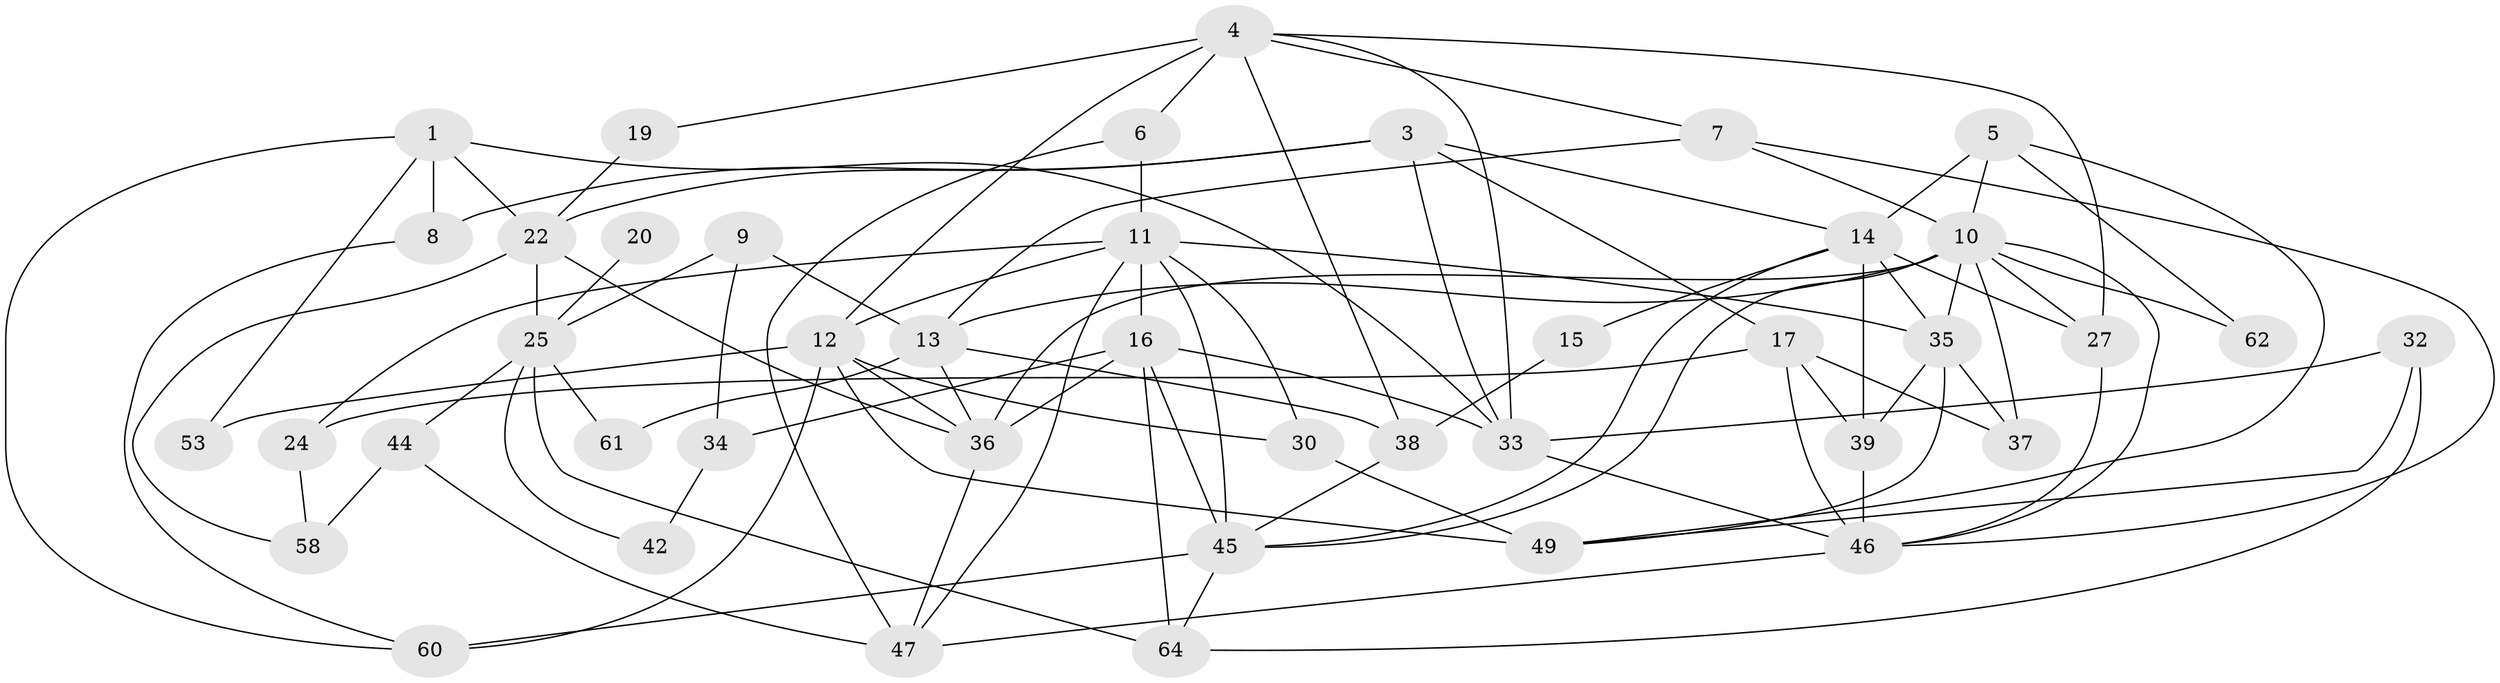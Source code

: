// Generated by graph-tools (version 1.1) at 2025/24/03/03/25 07:24:04]
// undirected, 43 vertices, 96 edges
graph export_dot {
graph [start="1"]
  node [color=gray90,style=filled];
  1 [super="+2"];
  3 [super="+54"];
  4 [super="+51"];
  5 [super="+18"];
  6 [super="+43"];
  7;
  8;
  9;
  10 [super="+40"];
  11 [super="+28"];
  12 [super="+23"];
  13 [super="+21"];
  14 [super="+31"];
  15;
  16 [super="+55"];
  17 [super="+41"];
  19;
  20;
  22 [super="+29"];
  24;
  25 [super="+26"];
  27;
  30;
  32;
  33;
  34;
  35 [super="+56"];
  36;
  37;
  38 [super="+57"];
  39;
  42;
  44 [super="+48"];
  45;
  46 [super="+52"];
  47 [super="+59"];
  49 [super="+50"];
  53;
  58;
  60 [super="+63"];
  61;
  62;
  64;
  1 -- 8;
  1 -- 53;
  1 -- 22;
  1 -- 60;
  1 -- 33;
  3 -- 8 [weight=2];
  3 -- 17;
  3 -- 22 [weight=2];
  3 -- 33;
  3 -- 14;
  4 -- 33;
  4 -- 38;
  4 -- 12 [weight=2];
  4 -- 19;
  4 -- 7;
  4 -- 27;
  4 -- 6;
  5 -- 49;
  5 -- 10;
  5 -- 62;
  5 -- 14;
  6 -- 47;
  6 -- 11;
  7 -- 46;
  7 -- 13;
  7 -- 10;
  8 -- 60;
  9 -- 34;
  9 -- 25;
  9 -- 13;
  10 -- 27;
  10 -- 37;
  10 -- 62;
  10 -- 35;
  10 -- 36;
  10 -- 45;
  10 -- 13;
  10 -- 46;
  11 -- 30;
  11 -- 35;
  11 -- 16;
  11 -- 24;
  11 -- 12;
  11 -- 45;
  11 -- 47;
  12 -- 53;
  12 -- 60;
  12 -- 36;
  12 -- 30;
  12 -- 49;
  13 -- 61 [weight=2];
  13 -- 36;
  13 -- 38;
  14 -- 35;
  14 -- 45;
  14 -- 15;
  14 -- 27;
  14 -- 39;
  15 -- 38;
  16 -- 45;
  16 -- 33;
  16 -- 34;
  16 -- 36;
  16 -- 64;
  17 -- 46;
  17 -- 39;
  17 -- 24;
  17 -- 37;
  19 -- 22;
  20 -- 25 [weight=2];
  22 -- 36;
  22 -- 25;
  22 -- 58;
  24 -- 58;
  25 -- 44 [weight=2];
  25 -- 42;
  25 -- 61;
  25 -- 64;
  27 -- 46;
  30 -- 49 [weight=2];
  32 -- 49;
  32 -- 33;
  32 -- 64;
  33 -- 46;
  34 -- 42;
  35 -- 37;
  35 -- 39;
  35 -- 49;
  36 -- 47;
  38 -- 45;
  39 -- 46;
  44 -- 58 [weight=2];
  44 -- 47;
  45 -- 64;
  45 -- 60;
  46 -- 47;
}
